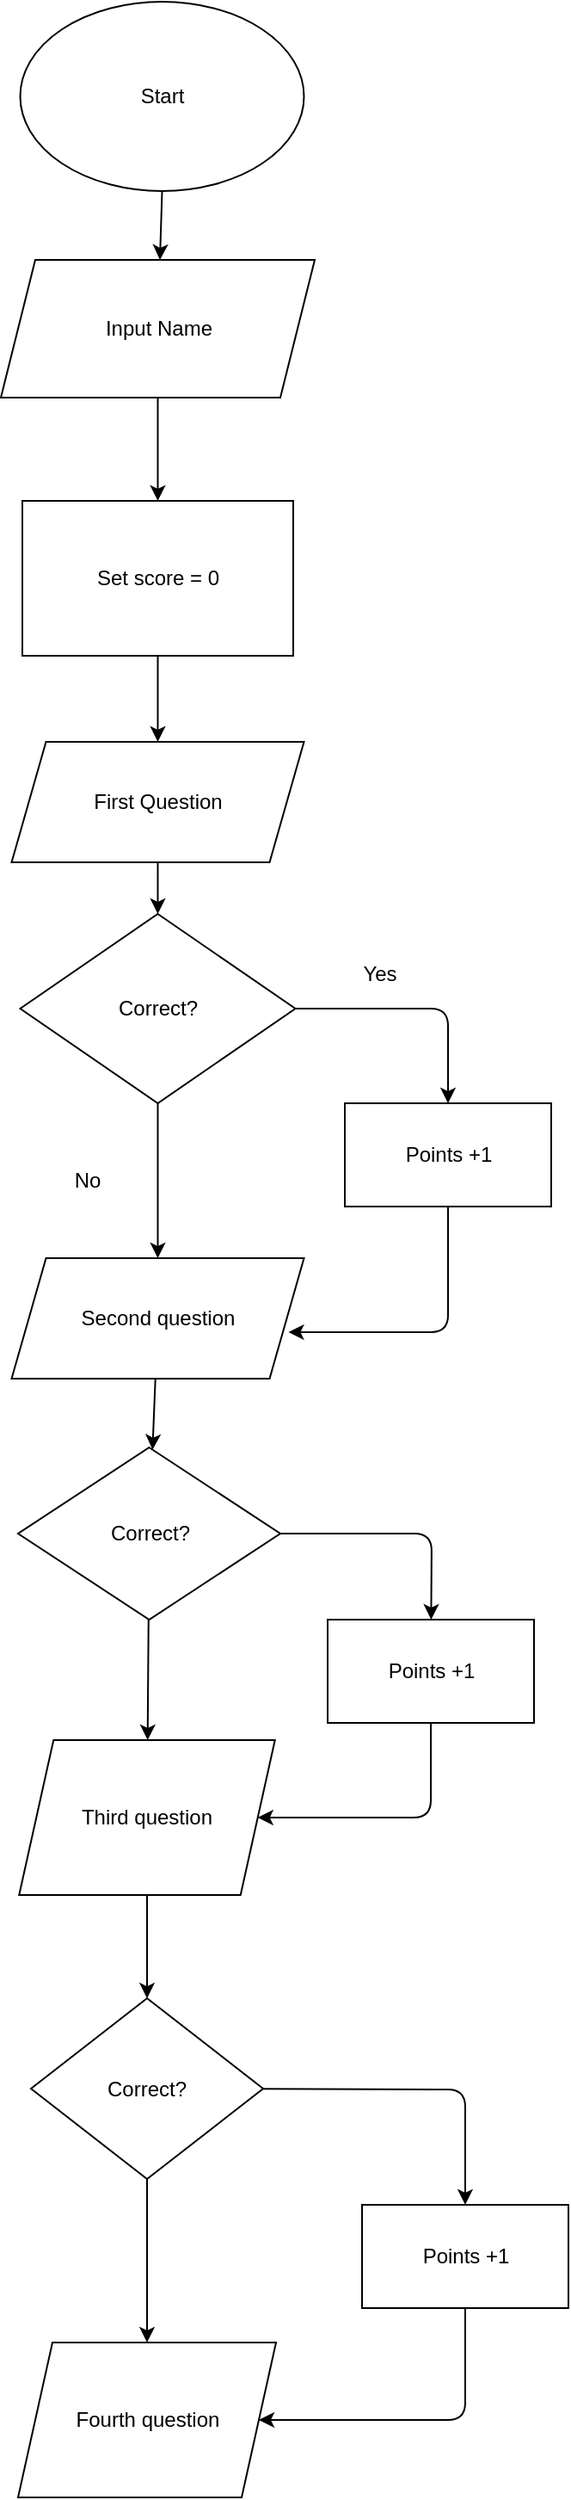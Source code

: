 <mxfile>
    <diagram id="V8SIEyu_pB9MMaxstEvg" name="Page-1">
        <mxGraphModel dx="1118" dy="790" grid="1" gridSize="10" guides="1" tooltips="1" connect="1" arrows="1" fold="1" page="1" pageScale="1" pageWidth="850" pageHeight="1100" math="0" shadow="0">
            <root>
                <mxCell id="0"/>
                <mxCell id="1" parent="0"/>
                <mxCell id="3" style="edgeStyle=none;html=1;exitX=0.5;exitY=1;exitDx=0;exitDy=0;" parent="1" source="bu0fdT-MXA7z5ktc55s0-1" target="bu0fdT-MXA7z5ktc55s0-3" edge="1">
                    <mxGeometry relative="1" as="geometry"/>
                </mxCell>
                <mxCell id="bu0fdT-MXA7z5ktc55s0-1" value="Start" style="ellipse;whiteSpace=wrap;html=1;" parent="1" vertex="1">
                    <mxGeometry x="328.75" y="50" width="165" height="110" as="geometry"/>
                </mxCell>
                <mxCell id="48" style="edgeStyle=none;html=1;" edge="1" parent="1" source="bu0fdT-MXA7z5ktc55s0-3" target="7">
                    <mxGeometry relative="1" as="geometry"/>
                </mxCell>
                <mxCell id="bu0fdT-MXA7z5ktc55s0-3" value="Input Name" style="shape=parallelogram;perimeter=parallelogramPerimeter;whiteSpace=wrap;html=1;fixedSize=1;" parent="1" vertex="1">
                    <mxGeometry x="317.5" y="200" width="182.5" height="80" as="geometry"/>
                </mxCell>
                <mxCell id="14" style="edgeStyle=none;html=1;exitX=0.5;exitY=1;exitDx=0;exitDy=0;" edge="1" parent="1" source="7" target="12">
                    <mxGeometry relative="1" as="geometry"/>
                </mxCell>
                <mxCell id="7" value="Set score = 0" style="rounded=0;whiteSpace=wrap;html=1;" vertex="1" parent="1">
                    <mxGeometry x="330" y="340" width="157.5" height="90" as="geometry"/>
                </mxCell>
                <mxCell id="16" value="" style="edgeStyle=none;html=1;" edge="1" parent="1" source="12" target="15">
                    <mxGeometry relative="1" as="geometry"/>
                </mxCell>
                <mxCell id="12" value="First Question" style="shape=parallelogram;perimeter=parallelogramPerimeter;whiteSpace=wrap;html=1;fixedSize=1;" vertex="1" parent="1">
                    <mxGeometry x="323.75" y="480" width="170" height="70" as="geometry"/>
                </mxCell>
                <mxCell id="20" value="" style="edgeStyle=none;html=1;" edge="1" parent="1" source="15" target="19">
                    <mxGeometry relative="1" as="geometry">
                        <Array as="points">
                            <mxPoint x="577.5" y="635"/>
                            <mxPoint x="577.5" y="655"/>
                        </Array>
                    </mxGeometry>
                </mxCell>
                <mxCell id="22" value="" style="edgeStyle=none;html=1;" edge="1" parent="1" source="15" target="21">
                    <mxGeometry relative="1" as="geometry"/>
                </mxCell>
                <mxCell id="15" value="Correct?" style="rhombus;whiteSpace=wrap;html=1;" vertex="1" parent="1">
                    <mxGeometry x="328.75" y="580" width="160" height="110" as="geometry"/>
                </mxCell>
                <mxCell id="25" style="edgeStyle=none;html=1;entryX=0.947;entryY=0.614;entryDx=0;entryDy=0;entryPerimeter=0;" edge="1" parent="1" source="19" target="21">
                    <mxGeometry relative="1" as="geometry">
                        <mxPoint x="577.5" y="830" as="targetPoint"/>
                        <Array as="points">
                            <mxPoint x="577.5" y="823"/>
                        </Array>
                    </mxGeometry>
                </mxCell>
                <mxCell id="19" value="Points +1" style="whiteSpace=wrap;html=1;" vertex="1" parent="1">
                    <mxGeometry x="517.5" y="690" width="120" height="60" as="geometry"/>
                </mxCell>
                <mxCell id="27" value="" style="edgeStyle=none;html=1;" edge="1" parent="1" source="21" target="26">
                    <mxGeometry relative="1" as="geometry"/>
                </mxCell>
                <mxCell id="21" value="Second question" style="shape=parallelogram;perimeter=parallelogramPerimeter;whiteSpace=wrap;html=1;fixedSize=1;" vertex="1" parent="1">
                    <mxGeometry x="323.75" y="780" width="170" height="70" as="geometry"/>
                </mxCell>
                <mxCell id="23" value="Yes" style="text;html=1;strokeColor=none;fillColor=none;align=center;verticalAlign=middle;whiteSpace=wrap;rounded=0;" vertex="1" parent="1">
                    <mxGeometry x="507.5" y="600" width="60" height="30" as="geometry"/>
                </mxCell>
                <mxCell id="24" value="No" style="text;html=1;strokeColor=none;fillColor=none;align=center;verticalAlign=middle;whiteSpace=wrap;rounded=0;" vertex="1" parent="1">
                    <mxGeometry x="337.5" y="720" width="60" height="30" as="geometry"/>
                </mxCell>
                <mxCell id="29" value="" style="edgeStyle=none;html=1;" edge="1" parent="1" source="26" target="28">
                    <mxGeometry relative="1" as="geometry">
                        <Array as="points">
                            <mxPoint x="568" y="940"/>
                        </Array>
                    </mxGeometry>
                </mxCell>
                <mxCell id="31" value="" style="edgeStyle=none;html=1;" edge="1" parent="1" source="26" target="30">
                    <mxGeometry relative="1" as="geometry"/>
                </mxCell>
                <mxCell id="26" value="Correct?" style="rhombus;whiteSpace=wrap;html=1;" vertex="1" parent="1">
                    <mxGeometry x="327.5" y="890" width="152.5" height="100" as="geometry"/>
                </mxCell>
                <mxCell id="33" value="" style="edgeStyle=none;html=1;entryX=1;entryY=0.5;entryDx=0;entryDy=0;" edge="1" parent="1" source="28" target="30">
                    <mxGeometry relative="1" as="geometry">
                        <mxPoint x="567.5" y="1120" as="targetPoint"/>
                        <Array as="points">
                            <mxPoint x="567.5" y="1105"/>
                        </Array>
                    </mxGeometry>
                </mxCell>
                <mxCell id="28" value="Points +1" style="whiteSpace=wrap;html=1;" vertex="1" parent="1">
                    <mxGeometry x="507.5" y="990" width="120" height="60" as="geometry"/>
                </mxCell>
                <mxCell id="35" value="" style="edgeStyle=none;html=1;" edge="1" parent="1" source="30" target="34">
                    <mxGeometry relative="1" as="geometry"/>
                </mxCell>
                <mxCell id="30" value="Third question" style="shape=parallelogram;perimeter=parallelogramPerimeter;whiteSpace=wrap;html=1;fixedSize=1;" vertex="1" parent="1">
                    <mxGeometry x="328.12" y="1060" width="148.75" height="90" as="geometry"/>
                </mxCell>
                <mxCell id="37" value="" style="edgeStyle=none;html=1;" edge="1" parent="1" source="34" target="36">
                    <mxGeometry relative="1" as="geometry">
                        <Array as="points">
                            <mxPoint x="587.5" y="1263"/>
                        </Array>
                    </mxGeometry>
                </mxCell>
                <mxCell id="39" value="" style="edgeStyle=none;html=1;" edge="1" parent="1" source="34" target="38">
                    <mxGeometry relative="1" as="geometry"/>
                </mxCell>
                <mxCell id="34" value="Correct?" style="rhombus;whiteSpace=wrap;html=1;" vertex="1" parent="1">
                    <mxGeometry x="335.01" y="1210" width="135" height="105" as="geometry"/>
                </mxCell>
                <mxCell id="41" style="edgeStyle=none;html=1;exitX=0.5;exitY=1;exitDx=0;exitDy=0;entryX=1;entryY=0.5;entryDx=0;entryDy=0;" edge="1" parent="1" source="36" target="38">
                    <mxGeometry relative="1" as="geometry">
                        <Array as="points">
                            <mxPoint x="587.5" y="1455"/>
                        </Array>
                    </mxGeometry>
                </mxCell>
                <mxCell id="36" value="Points +1" style="whiteSpace=wrap;html=1;" vertex="1" parent="1">
                    <mxGeometry x="527.5" y="1330" width="120" height="60" as="geometry"/>
                </mxCell>
                <mxCell id="38" value="Fourth question" style="shape=parallelogram;perimeter=parallelogramPerimeter;whiteSpace=wrap;html=1;fixedSize=1;" vertex="1" parent="1">
                    <mxGeometry x="327.5" y="1410" width="150" height="90" as="geometry"/>
                </mxCell>
            </root>
        </mxGraphModel>
    </diagram>
</mxfile>